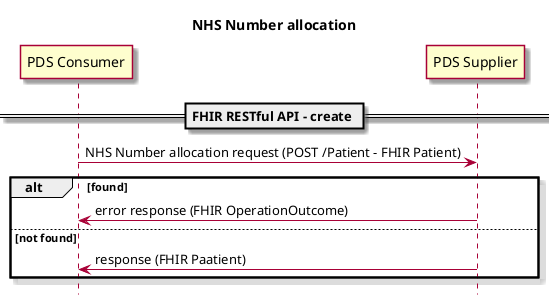 @startuml

hide footbox

skin rose

title "NHS Number allocation"


participant "PDS Consumer" as PDSConsumer
participant "PDS Supplier" as PDSSupplier


== FHIR RESTful API - create ==

PDSConsumer -> PDSSupplier : NHS Number allocation request (POST /Patient - FHIR Patient)
alt found
PDSSupplier -> PDSConsumer : error response (FHIR OperationOutcome)
else not found
PDSSupplier -> PDSConsumer : response (FHIR Paatient)
end

@enduml
